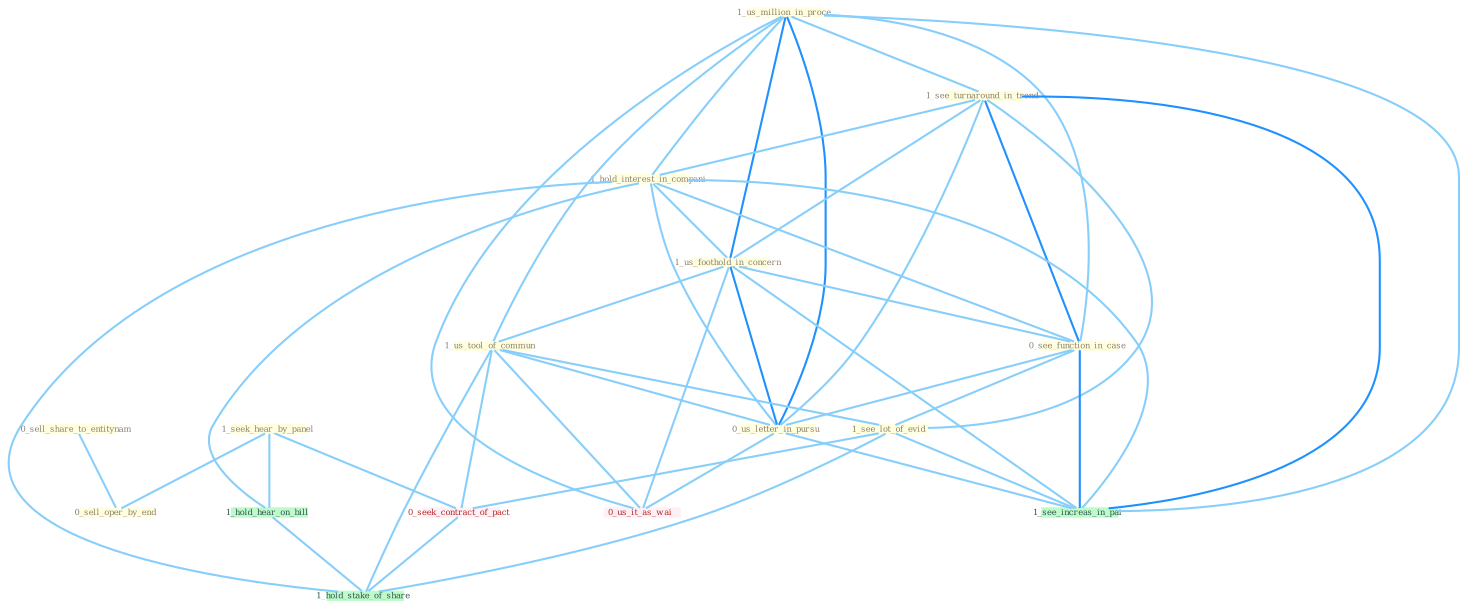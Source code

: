 Graph G{ 
    node
    [shape=polygon,style=filled,width=.5,height=.06,color="#BDFCC9",fixedsize=true,fontsize=4,
    fontcolor="#2f4f4f"];
    {node
    [color="#ffffe0", fontcolor="#8b7d6b"] "1_us_million_in_proce " "1_see_turnaround_in_trend " "1_hold_interest_in_compani " "1_seek_hear_by_panel " "1_us_foothold_in_concern " "0_see_function_in_case " "0_sell_share_to_entitynam " "1_us_tool_of_commun " "0_us_letter_in_pursu " "0_sell_oper_by_end " "1_see_lot_of_evid "}
{node [color="#fff0f5", fontcolor="#b22222"] "0_seek_contract_of_pact " "0_us_it_as_wai "}
edge [color="#B0E2FF"];

	"1_us_million_in_proce " -- "1_see_turnaround_in_trend " [w="1", color="#87cefa" ];
	"1_us_million_in_proce " -- "1_hold_interest_in_compani " [w="1", color="#87cefa" ];
	"1_us_million_in_proce " -- "1_us_foothold_in_concern " [w="2", color="#1e90ff" , len=0.8];
	"1_us_million_in_proce " -- "0_see_function_in_case " [w="1", color="#87cefa" ];
	"1_us_million_in_proce " -- "1_us_tool_of_commun " [w="1", color="#87cefa" ];
	"1_us_million_in_proce " -- "0_us_letter_in_pursu " [w="2", color="#1e90ff" , len=0.8];
	"1_us_million_in_proce " -- "0_us_it_as_wai " [w="1", color="#87cefa" ];
	"1_us_million_in_proce " -- "1_see_increas_in_pai " [w="1", color="#87cefa" ];
	"1_see_turnaround_in_trend " -- "1_hold_interest_in_compani " [w="1", color="#87cefa" ];
	"1_see_turnaround_in_trend " -- "1_us_foothold_in_concern " [w="1", color="#87cefa" ];
	"1_see_turnaround_in_trend " -- "0_see_function_in_case " [w="2", color="#1e90ff" , len=0.8];
	"1_see_turnaround_in_trend " -- "0_us_letter_in_pursu " [w="1", color="#87cefa" ];
	"1_see_turnaround_in_trend " -- "1_see_lot_of_evid " [w="1", color="#87cefa" ];
	"1_see_turnaround_in_trend " -- "1_see_increas_in_pai " [w="2", color="#1e90ff" , len=0.8];
	"1_hold_interest_in_compani " -- "1_us_foothold_in_concern " [w="1", color="#87cefa" ];
	"1_hold_interest_in_compani " -- "0_see_function_in_case " [w="1", color="#87cefa" ];
	"1_hold_interest_in_compani " -- "0_us_letter_in_pursu " [w="1", color="#87cefa" ];
	"1_hold_interest_in_compani " -- "1_see_increas_in_pai " [w="1", color="#87cefa" ];
	"1_hold_interest_in_compani " -- "1_hold_hear_on_bill " [w="1", color="#87cefa" ];
	"1_hold_interest_in_compani " -- "1_hold_stake_of_share " [w="1", color="#87cefa" ];
	"1_seek_hear_by_panel " -- "0_sell_oper_by_end " [w="1", color="#87cefa" ];
	"1_seek_hear_by_panel " -- "0_seek_contract_of_pact " [w="1", color="#87cefa" ];
	"1_seek_hear_by_panel " -- "1_hold_hear_on_bill " [w="1", color="#87cefa" ];
	"1_us_foothold_in_concern " -- "0_see_function_in_case " [w="1", color="#87cefa" ];
	"1_us_foothold_in_concern " -- "1_us_tool_of_commun " [w="1", color="#87cefa" ];
	"1_us_foothold_in_concern " -- "0_us_letter_in_pursu " [w="2", color="#1e90ff" , len=0.8];
	"1_us_foothold_in_concern " -- "0_us_it_as_wai " [w="1", color="#87cefa" ];
	"1_us_foothold_in_concern " -- "1_see_increas_in_pai " [w="1", color="#87cefa" ];
	"0_see_function_in_case " -- "0_us_letter_in_pursu " [w="1", color="#87cefa" ];
	"0_see_function_in_case " -- "1_see_lot_of_evid " [w="1", color="#87cefa" ];
	"0_see_function_in_case " -- "1_see_increas_in_pai " [w="2", color="#1e90ff" , len=0.8];
	"0_sell_share_to_entitynam " -- "0_sell_oper_by_end " [w="1", color="#87cefa" ];
	"1_us_tool_of_commun " -- "0_us_letter_in_pursu " [w="1", color="#87cefa" ];
	"1_us_tool_of_commun " -- "1_see_lot_of_evid " [w="1", color="#87cefa" ];
	"1_us_tool_of_commun " -- "0_seek_contract_of_pact " [w="1", color="#87cefa" ];
	"1_us_tool_of_commun " -- "0_us_it_as_wai " [w="1", color="#87cefa" ];
	"1_us_tool_of_commun " -- "1_hold_stake_of_share " [w="1", color="#87cefa" ];
	"0_us_letter_in_pursu " -- "0_us_it_as_wai " [w="1", color="#87cefa" ];
	"0_us_letter_in_pursu " -- "1_see_increas_in_pai " [w="1", color="#87cefa" ];
	"1_see_lot_of_evid " -- "0_seek_contract_of_pact " [w="1", color="#87cefa" ];
	"1_see_lot_of_evid " -- "1_see_increas_in_pai " [w="1", color="#87cefa" ];
	"1_see_lot_of_evid " -- "1_hold_stake_of_share " [w="1", color="#87cefa" ];
	"0_seek_contract_of_pact " -- "1_hold_stake_of_share " [w="1", color="#87cefa" ];
	"1_hold_hear_on_bill " -- "1_hold_stake_of_share " [w="1", color="#87cefa" ];
}